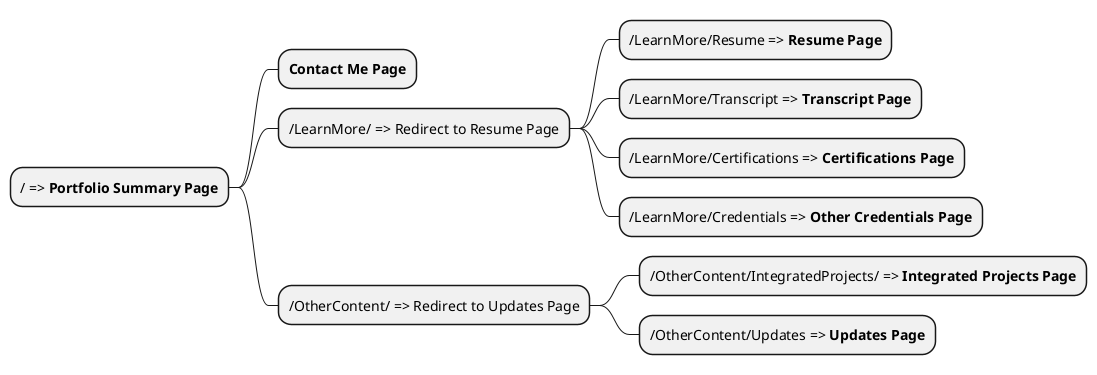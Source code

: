 @startmindmap Frontend__MindMap--UrlNavigation
* / => <b>Portfolio Summary Page</b>
** <b>Contact Me Page</b>
** /LearnMore/ => Redirect to Resume Page
*** /LearnMore/Resume => <b>Resume Page</b>
*** /LearnMore/Transcript => <b>Transcript Page</b>
*** /LearnMore/Certifications => <b>Certifications Page</b>
*** /LearnMore/Credentials => <b>Other Credentials Page</b>
** /OtherContent/ => Redirect to Updates Page
*** /OtherContent/IntegratedProjects/ => <b>Integrated Projects Page</b>
*** /OtherContent/Updates => <b>Updates Page</b>
@endmindmap